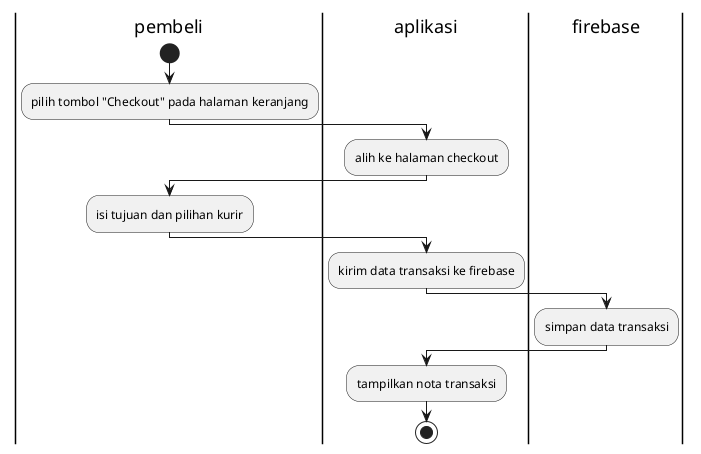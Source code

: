 @startuml

|pembeli|
start
:pilih tombol "Checkout" pada halaman keranjang;

|aplikasi|
:alih ke halaman checkout;

|pembeli|
:isi tujuan dan pilihan kurir;

|aplikasi|
:kirim data transaksi ke firebase;

|firebase|
:simpan data transaksi;

|aplikasi|
:tampilkan nota transaksi;
stop

@enduml
